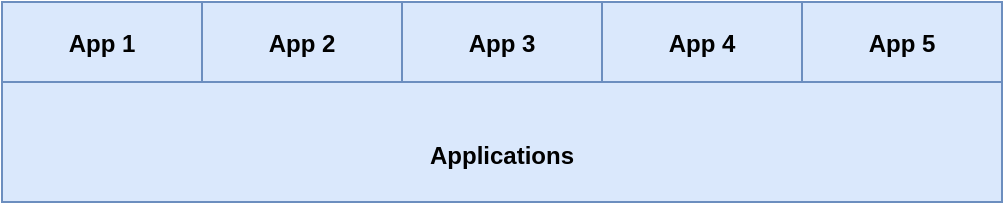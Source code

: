 <mxfile version="15.4.0" type="device"><diagram id="btiYymq4XW79HDzRNTjv" name="Page-1"><mxGraphModel dx="1422" dy="1847" grid="1" gridSize="10" guides="1" tooltips="1" connect="1" arrows="1" fold="1" page="1" pageScale="1" pageWidth="850" pageHeight="1100" math="0" shadow="0"><root><mxCell id="0"/><mxCell id="1" parent="0" visible="0"/><mxCell id="9nTvcvjv-ICWWkS3pxWs-12" value="" style="rounded=0;whiteSpace=wrap;html=1;strokeWidth=1;" parent="1" vertex="1"><mxGeometry x="760" y="-200" width="580" height="520" as="geometry"/></mxCell><mxCell id="9nTvcvjv-ICWWkS3pxWs-1" value="" style="shape=crossbar;whiteSpace=wrap;html=1;rounded=1;" parent="1" vertex="1"><mxGeometry x="770" y="610" width="120" height="20" as="geometry"/></mxCell><mxCell id="9nTvcvjv-ICWWkS3pxWs-2" value="HW" style="text;html=1;strokeColor=none;fillColor=none;align=center;verticalAlign=middle;whiteSpace=wrap;rounded=0;" parent="1" vertex="1"><mxGeometry x="770" y="620" width="60" height="30" as="geometry"/></mxCell><mxCell id="9nTvcvjv-ICWWkS3pxWs-3" value="ISA: Instruction Set Architecture" style="text;html=1;strokeColor=none;fillColor=none;align=center;verticalAlign=middle;whiteSpace=wrap;rounded=0;" parent="1" vertex="1"><mxGeometry x="890" y="590" width="200" height="30" as="geometry"/></mxCell><mxCell id="9nTvcvjv-ICWWkS3pxWs-4" value="" style="edgeStyle=segmentEdgeStyle;endArrow=classic;html=1;rounded=0;" parent="1" edge="1"><mxGeometry width="50" height="50" relative="1" as="geometry"><mxPoint x="860" y="640" as="sourcePoint"/><mxPoint x="860" y="600" as="targetPoint"/></mxGeometry></mxCell><mxCell id="9nTvcvjv-ICWWkS3pxWs-9" style="edgeStyle=orthogonalEdgeStyle;rounded=0;orthogonalLoop=1;jettySize=auto;html=1;exitX=0.5;exitY=0;exitDx=0;exitDy=0;" parent="1" source="9nTvcvjv-ICWWkS3pxWs-5" target="9nTvcvjv-ICWWkS3pxWs-8" edge="1"><mxGeometry relative="1" as="geometry"/></mxCell><mxCell id="9nTvcvjv-ICWWkS3pxWs-5" value="OS (Kernel)" style="rounded=0;whiteSpace=wrap;html=1;" parent="1" vertex="1"><mxGeometry x="770" y="540" width="120" height="60" as="geometry"/></mxCell><mxCell id="9nTvcvjv-ICWWkS3pxWs-8" value="Memory Management&lt;br&gt;I/O&lt;br&gt;Process/Thread Management&lt;br&gt;Network Support&lt;br&gt;File System Interfaces&lt;br&gt;Time Management&lt;br&gt;" style="rounded=0;whiteSpace=wrap;html=1;" parent="1" vertex="1"><mxGeometry x="730" y="370" width="200" height="130" as="geometry"/></mxCell><mxCell id="9nTvcvjv-ICWWkS3pxWs-10" value="Hardware" style="sketch=0;outlineConnect=0;fontColor=#232F3E;gradientColor=none;fillColor=#232F3E;strokeColor=none;dashed=0;verticalLabelPosition=bottom;verticalAlign=top;align=center;html=1;fontSize=12;fontStyle=1;aspect=fixed;pointerEvents=1;shape=mxgraph.aws4.traditional_server;strokeWidth=1;" parent="1" vertex="1"><mxGeometry x="1032.69" y="230" width="34.62" height="60" as="geometry"/></mxCell><mxCell id="9nTvcvjv-ICWWkS3pxWs-13" value="" style="line;strokeWidth=4;html=1;perimeter=backbonePerimeter;points=[];outlineConnect=0;" parent="1" vertex="1"><mxGeometry x="760" y="220" width="580" height="10" as="geometry"/></mxCell><mxCell id="9nTvcvjv-ICWWkS3pxWs-14" value="" style="line;strokeWidth=4;html=1;perimeter=backbonePerimeter;points=[];outlineConnect=0;" parent="1" vertex="1"><mxGeometry x="760" y="180" width="580" height="10" as="geometry"/></mxCell><mxCell id="9nTvcvjv-ICWWkS3pxWs-15" value="ISA: Instruction Set Architecture" style="text;html=1;strokeColor=none;fillColor=none;align=center;verticalAlign=middle;whiteSpace=wrap;rounded=0;fontStyle=1" parent="1" vertex="1"><mxGeometry x="770" y="190" width="560" height="30" as="geometry"/></mxCell><mxCell id="9nTvcvjv-ICWWkS3pxWs-27" style="edgeStyle=orthogonalEdgeStyle;rounded=0;orthogonalLoop=1;jettySize=auto;html=1;exitX=0.5;exitY=0;exitDx=0;exitDy=0;entryX=0.5;entryY=1;entryDx=0;entryDy=0;strokeWidth=3;" parent="1" edge="1"><mxGeometry relative="1" as="geometry"><mxPoint x="830" y="250" as="sourcePoint"/><mxPoint x="830" y="160" as="targetPoint"/></mxGeometry></mxCell><mxCell id="9nTvcvjv-ICWWkS3pxWs-29" style="edgeStyle=orthogonalEdgeStyle;rounded=0;orthogonalLoop=1;jettySize=auto;html=1;exitX=0.5;exitY=0;exitDx=0;exitDy=0;entryX=0.906;entryY=1.017;entryDx=0;entryDy=0;strokeWidth=3;entryPerimeter=0;" parent="1" target="9nTvcvjv-ICWWkS3pxWs-31" edge="1"><mxGeometry relative="1" as="geometry"><mxPoint x="1270" y="250" as="sourcePoint"/><mxPoint x="1170" y="160" as="targetPoint"/></mxGeometry></mxCell><mxCell id="9nTvcvjv-ICWWkS3pxWs-31" value="Operating System&lt;br&gt;(kernel)" style="rounded=0;whiteSpace=wrap;html=1;strokeWidth=1;fillColor=#dae8fc;strokeColor=#6c8ebf;fontStyle=1" parent="1" vertex="1"><mxGeometry x="780" y="100" width="540" height="60" as="geometry"/></mxCell><mxCell id="9nTvcvjv-ICWWkS3pxWs-34" value="Process/Thread&lt;br&gt;Management" style="rounded=0;whiteSpace=wrap;html=1;strokeWidth=1;fontStyle=1" parent="1" vertex="1"><mxGeometry x="890" width="100" height="60" as="geometry"/></mxCell><mxCell id="9nTvcvjv-ICWWkS3pxWs-36" value="Memory&lt;br&gt;Management" style="rounded=0;whiteSpace=wrap;html=1;strokeWidth=1;fontStyle=1" parent="1" vertex="1"><mxGeometry x="780" width="100" height="60" as="geometry"/></mxCell><mxCell id="9nTvcvjv-ICWWkS3pxWs-38" value="Network&lt;br&gt;Support" style="rounded=0;whiteSpace=wrap;html=1;strokeWidth=1;fontStyle=1" parent="1" vertex="1"><mxGeometry x="1000" width="100" height="60" as="geometry"/></mxCell><mxCell id="9nTvcvjv-ICWWkS3pxWs-39" value="File System&lt;br&gt;Interfaces" style="rounded=0;whiteSpace=wrap;html=1;strokeWidth=1;fontStyle=1" parent="1" vertex="1"><mxGeometry x="1110" width="100" height="60" as="geometry"/></mxCell><mxCell id="9nTvcvjv-ICWWkS3pxWs-40" value="Time&lt;br&gt;Management" style="rounded=0;whiteSpace=wrap;html=1;strokeWidth=1;fontStyle=1" parent="1" vertex="1"><mxGeometry x="1220" width="100" height="60" as="geometry"/></mxCell><mxCell id="9nTvcvjv-ICWWkS3pxWs-45" value="Hardware" style="" parent="0" visible="0"/><mxCell id="9nTvcvjv-ICWWkS3pxWs-46" value="Hardware&#10; " style="rounded=0;strokeWidth=1;verticalAlign=bottom;horizontal=1;fontStyle=1;fillColor=#ffe6cc;strokeColor=#d79b00;" parent="9nTvcvjv-ICWWkS3pxWs-45" vertex="1"><mxGeometry x="80" y="160" width="500" height="110" as="geometry"/></mxCell><mxCell id="9nTvcvjv-ICWWkS3pxWs-47" value="" style="sketch=0;outlineConnect=0;fontColor=#232F3E;gradientColor=none;fillColor=#232F3E;strokeColor=none;dashed=0;verticalLabelPosition=bottom;verticalAlign=top;align=center;fontSize=12;fontStyle=0;aspect=fixed;pointerEvents=1;shape=mxgraph.aws4.traditional_server;" parent="9nTvcvjv-ICWWkS3pxWs-45" vertex="1"><mxGeometry x="180" y="175" width="28.85" height="50" as="geometry"/></mxCell><mxCell id="9nTvcvjv-ICWWkS3pxWs-48" value="" style="sketch=0;pointerEvents=1;shadow=0;dashed=0;strokeColor=none;fillColor=#434445;aspect=fixed;labelPosition=center;verticalLabelPosition=bottom;verticalAlign=top;align=center;outlineConnect=0;shape=mxgraph.vvd.cpu;" parent="9nTvcvjv-ICWWkS3pxWs-45" vertex="1"><mxGeometry x="260" y="175" width="50" height="50" as="geometry"/></mxCell><mxCell id="9nTvcvjv-ICWWkS3pxWs-49" value="" style="sketch=0;pointerEvents=1;shadow=0;dashed=0;strokeColor=none;fillColor=#434445;aspect=fixed;labelPosition=center;verticalLabelPosition=bottom;verticalAlign=top;align=center;outlineConnect=0;shape=mxgraph.vvd.memory;" parent="9nTvcvjv-ICWWkS3pxWs-45" vertex="1"><mxGeometry x="360" y="190.5" width="50" height="19" as="geometry"/></mxCell><mxCell id="9nTvcvjv-ICWWkS3pxWs-51" value="" style="sketch=0;pointerEvents=1;shadow=0;dashed=0;strokeColor=none;fillColor=#505050;labelPosition=center;verticalLabelPosition=bottom;verticalAlign=top;outlineConnect=0;align=center;shape=mxgraph.office.devices.hard_disk;" parent="9nTvcvjv-ICWWkS3pxWs-45" vertex="1"><mxGeometry x="470" y="173" width="40" height="54" as="geometry"/></mxCell><mxCell id="9nTvcvjv-ICWWkS3pxWs-52" value="ISA" parent="0" visible="0"/><mxCell id="9nTvcvjv-ICWWkS3pxWs-53" value="ISA: Instruction Set Architecture" style="rounded=0;strokeWidth=1;verticalAlign=middle;fontStyle=1;fillColor=#e1d5e7;strokeColor=#9673a6;" parent="9nTvcvjv-ICWWkS3pxWs-52" vertex="1"><mxGeometry x="80" y="120" width="500" height="40" as="geometry"/></mxCell><mxCell id="9nTvcvjv-ICWWkS3pxWs-54" value="Operating System" parent="0" visible="0"/><mxCell id="9nTvcvjv-ICWWkS3pxWs-55" value="Operating System&#10;(Kernel)&#10; " style="rounded=0;strokeWidth=1;verticalAlign=bottom;horizontal=1;fontStyle=1;fillColor=#d5e8d4;strokeColor=#82b366;" parent="9nTvcvjv-ICWWkS3pxWs-54" vertex="1"><mxGeometry x="80" y="30" width="500" height="90" as="geometry"/></mxCell><mxCell id="9nTvcvjv-ICWWkS3pxWs-58" value="Memory&#10;Management" style="rounded=0;strokeWidth=1;fontStyle=1;fillColor=#d5e8d4;strokeColor=#82b366;" parent="9nTvcvjv-ICWWkS3pxWs-54" vertex="1"><mxGeometry x="80" y="20" width="100" height="40" as="geometry"/></mxCell><mxCell id="9nTvcvjv-ICWWkS3pxWs-59" value="Process/Thread&#10;Management" style="rounded=0;strokeWidth=1;fontStyle=1;fillColor=#d5e8d4;strokeColor=#82b366;" parent="9nTvcvjv-ICWWkS3pxWs-54" vertex="1"><mxGeometry x="180" y="20" width="100" height="40" as="geometry"/></mxCell><mxCell id="9nTvcvjv-ICWWkS3pxWs-60" value="Network&#10;Support" style="rounded=0;strokeWidth=1;fontStyle=1;fillColor=#d5e8d4;strokeColor=#82b366;" parent="9nTvcvjv-ICWWkS3pxWs-54" vertex="1"><mxGeometry x="280" y="20" width="100" height="40" as="geometry"/></mxCell><mxCell id="9nTvcvjv-ICWWkS3pxWs-61" value="File System&#10;Interfaces" style="rounded=0;strokeWidth=1;fontStyle=1;fillColor=#d5e8d4;strokeColor=#82b366;" parent="9nTvcvjv-ICWWkS3pxWs-54" vertex="1"><mxGeometry x="380" y="20" width="100" height="40" as="geometry"/></mxCell><mxCell id="9nTvcvjv-ICWWkS3pxWs-62" value="Time&#10;Management" style="rounded=0;strokeWidth=1;fontStyle=1;fillColor=#d5e8d4;strokeColor=#82b366;" parent="9nTvcvjv-ICWWkS3pxWs-54" vertex="1"><mxGeometry x="480" y="20" width="100" height="40" as="geometry"/></mxCell><mxCell id="9nTvcvjv-ICWWkS3pxWs-63" value="Libraries" parent="0" visible="0"/><mxCell id="9nTvcvjv-ICWWkS3pxWs-64" value="Libraries&#10; " style="rounded=0;strokeWidth=1;verticalAlign=bottom;fillColor=#f8cecc;strokeColor=#b85450;fontStyle=1" parent="9nTvcvjv-ICWWkS3pxWs-63" vertex="1"><mxGeometry x="80" y="-40" width="500" height="60" as="geometry"/></mxCell><mxCell id="9nTvcvjv-ICWWkS3pxWs-66" value="Libc" style="rounded=0;strokeWidth=1;fontStyle=1;fillColor=#f8cecc;strokeColor=#b85450;" parent="9nTvcvjv-ICWWkS3pxWs-63" vertex="1"><mxGeometry x="80" y="-80" width="100" height="40" as="geometry"/></mxCell><mxCell id="9nTvcvjv-ICWWkS3pxWs-67" value="POSIX" style="rounded=0;strokeWidth=1;fontStyle=1;fillColor=#f8cecc;strokeColor=#b85450;" parent="9nTvcvjv-ICWWkS3pxWs-63" vertex="1"><mxGeometry x="180" y="-80" width="100" height="40" as="geometry"/></mxCell><mxCell id="9nTvcvjv-ICWWkS3pxWs-68" value="OS Primitives" style="rounded=0;strokeWidth=1;fontStyle=1;fillColor=#f8cecc;strokeColor=#b85450;" parent="9nTvcvjv-ICWWkS3pxWs-63" vertex="1"><mxGeometry x="280" y="-80" width="100" height="40" as="geometry"/></mxCell><mxCell id="9nTvcvjv-ICWWkS3pxWs-69" value="Platform" style="rounded=0;strokeWidth=1;fontStyle=1;fillColor=#f8cecc;strokeColor=#b85450;" parent="9nTvcvjv-ICWWkS3pxWs-63" vertex="1"><mxGeometry x="380" y="-80" width="100" height="40" as="geometry"/></mxCell><mxCell id="9nTvcvjv-ICWWkS3pxWs-70" value="Low-level Libs" style="rounded=0;strokeWidth=1;fontStyle=1;fillColor=#f8cecc;strokeColor=#b85450;" parent="9nTvcvjv-ICWWkS3pxWs-63" vertex="1"><mxGeometry x="480" y="-80" width="100" height="40" as="geometry"/></mxCell><mxCell id="9nTvcvjv-ICWWkS3pxWs-72" value="Applications" style="" parent="0"/><mxCell id="9nTvcvjv-ICWWkS3pxWs-74" value="Applications&#10; " style="rounded=0;strokeWidth=1;verticalAlign=bottom;fillColor=#dae8fc;strokeColor=#6c8ebf;fontStyle=1" parent="9nTvcvjv-ICWWkS3pxWs-72" vertex="1"><mxGeometry x="80" y="-140" width="500" height="60" as="geometry"/></mxCell><mxCell id="9nTvcvjv-ICWWkS3pxWs-75" value="App 1" style="rounded=0;strokeWidth=1;fontStyle=1;fillColor=#dae8fc;strokeColor=#6c8ebf;" parent="9nTvcvjv-ICWWkS3pxWs-72" vertex="1"><mxGeometry x="80" y="-180" width="100" height="40" as="geometry"/></mxCell><mxCell id="9nTvcvjv-ICWWkS3pxWs-76" value="App 2" style="rounded=0;strokeWidth=1;fontStyle=1;fillColor=#dae8fc;strokeColor=#6c8ebf;" parent="9nTvcvjv-ICWWkS3pxWs-72" vertex="1"><mxGeometry x="180" y="-180" width="100" height="40" as="geometry"/></mxCell><mxCell id="9nTvcvjv-ICWWkS3pxWs-77" value="App 3" style="rounded=0;strokeWidth=1;fontStyle=1;fillColor=#dae8fc;strokeColor=#6c8ebf;" parent="9nTvcvjv-ICWWkS3pxWs-72" vertex="1"><mxGeometry x="280" y="-180" width="100" height="40" as="geometry"/></mxCell><mxCell id="9nTvcvjv-ICWWkS3pxWs-78" value="App 4" style="rounded=0;strokeWidth=1;fontStyle=1;fillColor=#dae8fc;strokeColor=#6c8ebf;" parent="9nTvcvjv-ICWWkS3pxWs-72" vertex="1"><mxGeometry x="380" y="-180" width="100" height="40" as="geometry"/></mxCell><mxCell id="9nTvcvjv-ICWWkS3pxWs-79" value="App 5" style="rounded=0;strokeWidth=1;fontStyle=1;fillColor=#dae8fc;strokeColor=#6c8ebf;" parent="9nTvcvjv-ICWWkS3pxWs-72" vertex="1"><mxGeometry x="480" y="-180" width="100" height="40" as="geometry"/></mxCell></root></mxGraphModel></diagram></mxfile>